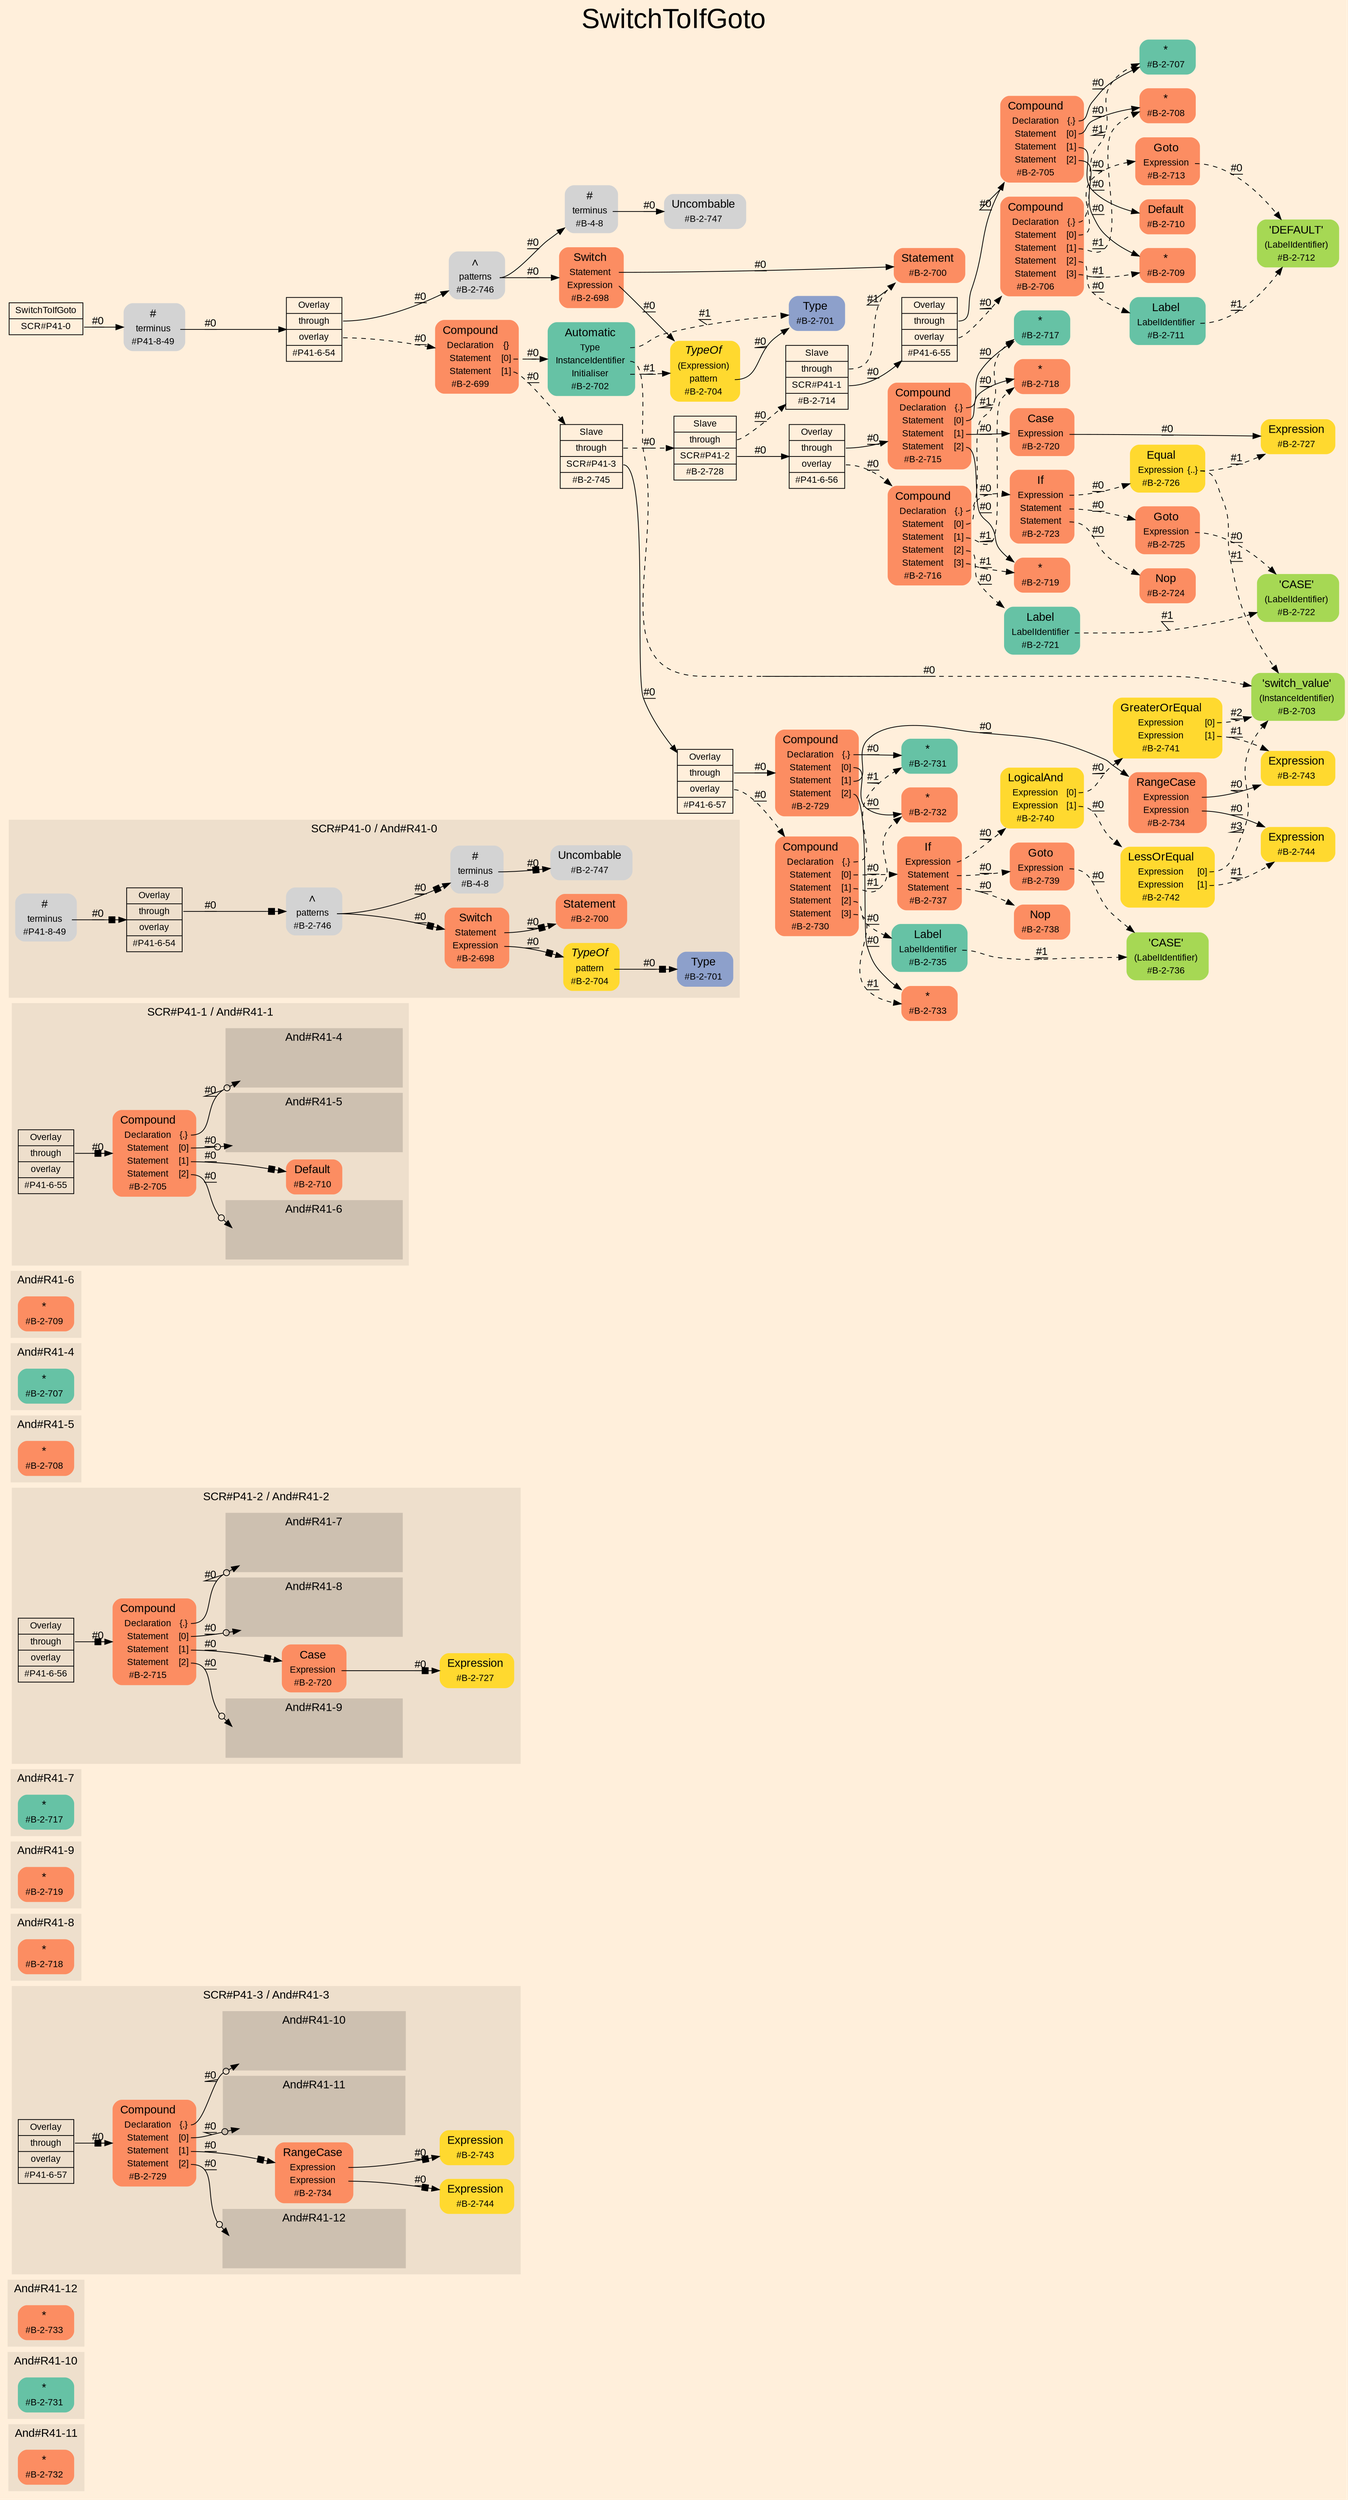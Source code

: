 digraph "SwitchToIfGoto" {
label = "SwitchToIfGoto"
labelloc = t
fontsize = "36"
graph [
    rankdir = "LR"
    ranksep = 0.3
    bgcolor = antiquewhite1
    color = black
    fontcolor = black
    fontname = "Arial"
];
node [
    fontname = "Arial"
];
edge [
    fontname = "Arial"
];

// -------------------- figure And#R41-11 --------------------
// -------- region And#R41-11 ----------
subgraph "clusterAnd#R41-11" {
    label = "And#R41-11"
    style = "filled"
    color = antiquewhite2
    fontsize = "15"
    "And#R41-11/#B-2-732" [
        // -------- block And#R41-11/#B-2-732 ----------
        shape = "plaintext"
        fillcolor = "/set28/2"
        label = <<TABLE BORDER="0" CELLBORDER="0" CELLSPACING="0">
         <TR><TD><FONT POINT-SIZE="15.0">*</FONT></TD><TD></TD></TR>
         <TR><TD>#B-2-732</TD><TD PORT="port0"></TD></TR>
        </TABLE>>
        style = "rounded,filled"
        fontsize = "12"
    ];
    
}


// -------------------- figure And#R41-10 --------------------
// -------- region And#R41-10 ----------
subgraph "clusterAnd#R41-10" {
    label = "And#R41-10"
    style = "filled"
    color = antiquewhite2
    fontsize = "15"
    "And#R41-10/#B-2-731" [
        // -------- block And#R41-10/#B-2-731 ----------
        shape = "plaintext"
        fillcolor = "/set28/1"
        label = <<TABLE BORDER="0" CELLBORDER="0" CELLSPACING="0">
         <TR><TD><FONT POINT-SIZE="15.0">*</FONT></TD><TD></TD></TR>
         <TR><TD>#B-2-731</TD><TD PORT="port0"></TD></TR>
        </TABLE>>
        style = "rounded,filled"
        fontsize = "12"
    ];
    
}


// -------------------- figure And#R41-12 --------------------
// -------- region And#R41-12 ----------
subgraph "clusterAnd#R41-12" {
    label = "And#R41-12"
    style = "filled"
    color = antiquewhite2
    fontsize = "15"
    "And#R41-12/#B-2-733" [
        // -------- block And#R41-12/#B-2-733 ----------
        shape = "plaintext"
        fillcolor = "/set28/2"
        label = <<TABLE BORDER="0" CELLBORDER="0" CELLSPACING="0">
         <TR><TD><FONT POINT-SIZE="15.0">*</FONT></TD><TD></TD></TR>
         <TR><TD>#B-2-733</TD><TD PORT="port0"></TD></TR>
        </TABLE>>
        style = "rounded,filled"
        fontsize = "12"
    ];
    
}


// -------------------- figure And#R41-3 --------------------
// -------- region And#R41-3 ----------
subgraph "clusterAnd#R41-3" {
    label = "SCR#P41-3 / And#R41-3"
    style = "filled"
    color = antiquewhite2
    fontsize = "15"
    "And#R41-3/#B-2-743" [
        // -------- block And#R41-3/#B-2-743 ----------
        shape = "plaintext"
        fillcolor = "/set28/6"
        label = <<TABLE BORDER="0" CELLBORDER="0" CELLSPACING="0">
         <TR><TD><FONT POINT-SIZE="15.0">Expression</FONT></TD><TD></TD></TR>
         <TR><TD>#B-2-743</TD><TD PORT="port0"></TD></TR>
        </TABLE>>
        style = "rounded,filled"
        fontsize = "12"
    ];
    
    "And#R41-3/#B-2-744" [
        // -------- block And#R41-3/#B-2-744 ----------
        shape = "plaintext"
        fillcolor = "/set28/6"
        label = <<TABLE BORDER="0" CELLBORDER="0" CELLSPACING="0">
         <TR><TD><FONT POINT-SIZE="15.0">Expression</FONT></TD><TD></TD></TR>
         <TR><TD>#B-2-744</TD><TD PORT="port0"></TD></TR>
        </TABLE>>
        style = "rounded,filled"
        fontsize = "12"
    ];
    
    "And#R41-3/#B-2-729" [
        // -------- block And#R41-3/#B-2-729 ----------
        shape = "plaintext"
        fillcolor = "/set28/2"
        label = <<TABLE BORDER="0" CELLBORDER="0" CELLSPACING="0">
         <TR><TD><FONT POINT-SIZE="15.0">Compound</FONT></TD><TD></TD></TR>
         <TR><TD>Declaration</TD><TD PORT="port0">{.}</TD></TR>
         <TR><TD>Statement</TD><TD PORT="port1">[0]</TD></TR>
         <TR><TD>Statement</TD><TD PORT="port2">[1]</TD></TR>
         <TR><TD>Statement</TD><TD PORT="port3">[2]</TD></TR>
         <TR><TD>#B-2-729</TD><TD PORT="port4"></TD></TR>
        </TABLE>>
        style = "rounded,filled"
        fontsize = "12"
    ];
    
    "And#R41-3/#P41-6-57" [
        // -------- block And#R41-3/#P41-6-57 ----------
        shape = "record"
        fillcolor = antiquewhite2
        label = "<fixed> Overlay | <port0> through | <port1> overlay | <port2> #P41-6-57"
        style = "filled"
        fontsize = "12"
        color = black
        fontcolor = black
    ];
    
    "And#R41-3/#B-2-734" [
        // -------- block And#R41-3/#B-2-734 ----------
        shape = "plaintext"
        fillcolor = "/set28/2"
        label = <<TABLE BORDER="0" CELLBORDER="0" CELLSPACING="0">
         <TR><TD><FONT POINT-SIZE="15.0">RangeCase</FONT></TD><TD></TD></TR>
         <TR><TD>Expression</TD><TD PORT="port0"></TD></TR>
         <TR><TD>Expression</TD><TD PORT="port1"></TD></TR>
         <TR><TD>#B-2-734</TD><TD PORT="port2"></TD></TR>
        </TABLE>>
        style = "rounded,filled"
        fontsize = "12"
    ];
    
    // -------- region And#R41-3/And#R41-10 ----------
    subgraph "clusterAnd#R41-3/And#R41-10" {
        label = "And#R41-10"
        style = "filled"
        color = antiquewhite3
        fontsize = "15"
        "And#R41-3/And#R41-10/#B-2-731" [
            // -------- block And#R41-3/And#R41-10/#B-2-731 ----------
            shape = none
            fillcolor = "/set28/1"
            style = "invisible"
        ];
        
    }
    
    // -------- region And#R41-3/And#R41-11 ----------
    subgraph "clusterAnd#R41-3/And#R41-11" {
        label = "And#R41-11"
        style = "filled"
        color = antiquewhite3
        fontsize = "15"
        "And#R41-3/And#R41-11/#B-2-732" [
            // -------- block And#R41-3/And#R41-11/#B-2-732 ----------
            shape = none
            fillcolor = "/set28/2"
            style = "invisible"
        ];
        
    }
    
    // -------- region And#R41-3/And#R41-12 ----------
    subgraph "clusterAnd#R41-3/And#R41-12" {
        label = "And#R41-12"
        style = "filled"
        color = antiquewhite3
        fontsize = "15"
        "And#R41-3/And#R41-12/#B-2-733" [
            // -------- block And#R41-3/And#R41-12/#B-2-733 ----------
            shape = none
            fillcolor = "/set28/2"
            style = "invisible"
        ];
        
    }
    
}

"And#R41-3/#B-2-729":port0 -> "And#R41-3/And#R41-10/#B-2-731" [
    arrowhead="normalnoneodot"
    label = "#0"
    decorate = true
    color = black
    fontcolor = black
];

"And#R41-3/#B-2-729":port1 -> "And#R41-3/And#R41-11/#B-2-732" [
    arrowhead="normalnoneodot"
    label = "#0"
    decorate = true
    color = black
    fontcolor = black
];

"And#R41-3/#B-2-729":port2 -> "And#R41-3/#B-2-734" [
    arrowhead="normalnonebox"
    label = "#0"
    decorate = true
    color = black
    fontcolor = black
];

"And#R41-3/#B-2-729":port3 -> "And#R41-3/And#R41-12/#B-2-733" [
    arrowhead="normalnoneodot"
    label = "#0"
    decorate = true
    color = black
    fontcolor = black
];

"And#R41-3/#P41-6-57":port0 -> "And#R41-3/#B-2-729" [
    arrowhead="normalnonebox"
    label = "#0"
    decorate = true
    color = black
    fontcolor = black
];

"And#R41-3/#B-2-734":port0 -> "And#R41-3/#B-2-743" [
    arrowhead="normalnonebox"
    label = "#0"
    decorate = true
    color = black
    fontcolor = black
];

"And#R41-3/#B-2-734":port1 -> "And#R41-3/#B-2-744" [
    arrowhead="normalnonebox"
    label = "#0"
    decorate = true
    color = black
    fontcolor = black
];


// -------------------- figure And#R41-8 --------------------
// -------- region And#R41-8 ----------
subgraph "clusterAnd#R41-8" {
    label = "And#R41-8"
    style = "filled"
    color = antiquewhite2
    fontsize = "15"
    "And#R41-8/#B-2-718" [
        // -------- block And#R41-8/#B-2-718 ----------
        shape = "plaintext"
        fillcolor = "/set28/2"
        label = <<TABLE BORDER="0" CELLBORDER="0" CELLSPACING="0">
         <TR><TD><FONT POINT-SIZE="15.0">*</FONT></TD><TD></TD></TR>
         <TR><TD>#B-2-718</TD><TD PORT="port0"></TD></TR>
        </TABLE>>
        style = "rounded,filled"
        fontsize = "12"
    ];
    
}


// -------------------- figure And#R41-9 --------------------
// -------- region And#R41-9 ----------
subgraph "clusterAnd#R41-9" {
    label = "And#R41-9"
    style = "filled"
    color = antiquewhite2
    fontsize = "15"
    "And#R41-9/#B-2-719" [
        // -------- block And#R41-9/#B-2-719 ----------
        shape = "plaintext"
        fillcolor = "/set28/2"
        label = <<TABLE BORDER="0" CELLBORDER="0" CELLSPACING="0">
         <TR><TD><FONT POINT-SIZE="15.0">*</FONT></TD><TD></TD></TR>
         <TR><TD>#B-2-719</TD><TD PORT="port0"></TD></TR>
        </TABLE>>
        style = "rounded,filled"
        fontsize = "12"
    ];
    
}


// -------------------- figure And#R41-7 --------------------
// -------- region And#R41-7 ----------
subgraph "clusterAnd#R41-7" {
    label = "And#R41-7"
    style = "filled"
    color = antiquewhite2
    fontsize = "15"
    "And#R41-7/#B-2-717" [
        // -------- block And#R41-7/#B-2-717 ----------
        shape = "plaintext"
        fillcolor = "/set28/1"
        label = <<TABLE BORDER="0" CELLBORDER="0" CELLSPACING="0">
         <TR><TD><FONT POINT-SIZE="15.0">*</FONT></TD><TD></TD></TR>
         <TR><TD>#B-2-717</TD><TD PORT="port0"></TD></TR>
        </TABLE>>
        style = "rounded,filled"
        fontsize = "12"
    ];
    
}


// -------------------- figure And#R41-2 --------------------
// -------- region And#R41-2 ----------
subgraph "clusterAnd#R41-2" {
    label = "SCR#P41-2 / And#R41-2"
    style = "filled"
    color = antiquewhite2
    fontsize = "15"
    "And#R41-2/#P41-6-56" [
        // -------- block And#R41-2/#P41-6-56 ----------
        shape = "record"
        fillcolor = antiquewhite2
        label = "<fixed> Overlay | <port0> through | <port1> overlay | <port2> #P41-6-56"
        style = "filled"
        fontsize = "12"
        color = black
        fontcolor = black
    ];
    
    "And#R41-2/#B-2-727" [
        // -------- block And#R41-2/#B-2-727 ----------
        shape = "plaintext"
        fillcolor = "/set28/6"
        label = <<TABLE BORDER="0" CELLBORDER="0" CELLSPACING="0">
         <TR><TD><FONT POINT-SIZE="15.0">Expression</FONT></TD><TD></TD></TR>
         <TR><TD>#B-2-727</TD><TD PORT="port0"></TD></TR>
        </TABLE>>
        style = "rounded,filled"
        fontsize = "12"
    ];
    
    "And#R41-2/#B-2-715" [
        // -------- block And#R41-2/#B-2-715 ----------
        shape = "plaintext"
        fillcolor = "/set28/2"
        label = <<TABLE BORDER="0" CELLBORDER="0" CELLSPACING="0">
         <TR><TD><FONT POINT-SIZE="15.0">Compound</FONT></TD><TD></TD></TR>
         <TR><TD>Declaration</TD><TD PORT="port0">{.}</TD></TR>
         <TR><TD>Statement</TD><TD PORT="port1">[0]</TD></TR>
         <TR><TD>Statement</TD><TD PORT="port2">[1]</TD></TR>
         <TR><TD>Statement</TD><TD PORT="port3">[2]</TD></TR>
         <TR><TD>#B-2-715</TD><TD PORT="port4"></TD></TR>
        </TABLE>>
        style = "rounded,filled"
        fontsize = "12"
    ];
    
    "And#R41-2/#B-2-720" [
        // -------- block And#R41-2/#B-2-720 ----------
        shape = "plaintext"
        fillcolor = "/set28/2"
        label = <<TABLE BORDER="0" CELLBORDER="0" CELLSPACING="0">
         <TR><TD><FONT POINT-SIZE="15.0">Case</FONT></TD><TD></TD></TR>
         <TR><TD>Expression</TD><TD PORT="port0"></TD></TR>
         <TR><TD>#B-2-720</TD><TD PORT="port1"></TD></TR>
        </TABLE>>
        style = "rounded,filled"
        fontsize = "12"
    ];
    
    // -------- region And#R41-2/And#R41-7 ----------
    subgraph "clusterAnd#R41-2/And#R41-7" {
        label = "And#R41-7"
        style = "filled"
        color = antiquewhite3
        fontsize = "15"
        "And#R41-2/And#R41-7/#B-2-717" [
            // -------- block And#R41-2/And#R41-7/#B-2-717 ----------
            shape = none
            fillcolor = "/set28/1"
            style = "invisible"
        ];
        
    }
    
    // -------- region And#R41-2/And#R41-8 ----------
    subgraph "clusterAnd#R41-2/And#R41-8" {
        label = "And#R41-8"
        style = "filled"
        color = antiquewhite3
        fontsize = "15"
        "And#R41-2/And#R41-8/#B-2-718" [
            // -------- block And#R41-2/And#R41-8/#B-2-718 ----------
            shape = none
            fillcolor = "/set28/2"
            style = "invisible"
        ];
        
    }
    
    // -------- region And#R41-2/And#R41-9 ----------
    subgraph "clusterAnd#R41-2/And#R41-9" {
        label = "And#R41-9"
        style = "filled"
        color = antiquewhite3
        fontsize = "15"
        "And#R41-2/And#R41-9/#B-2-719" [
            // -------- block And#R41-2/And#R41-9/#B-2-719 ----------
            shape = none
            fillcolor = "/set28/2"
            style = "invisible"
        ];
        
    }
    
}

"And#R41-2/#P41-6-56":port0 -> "And#R41-2/#B-2-715" [
    arrowhead="normalnonebox"
    label = "#0"
    decorate = true
    color = black
    fontcolor = black
];

"And#R41-2/#B-2-715":port0 -> "And#R41-2/And#R41-7/#B-2-717" [
    arrowhead="normalnoneodot"
    label = "#0"
    decorate = true
    color = black
    fontcolor = black
];

"And#R41-2/#B-2-715":port1 -> "And#R41-2/And#R41-8/#B-2-718" [
    arrowhead="normalnoneodot"
    label = "#0"
    decorate = true
    color = black
    fontcolor = black
];

"And#R41-2/#B-2-715":port2 -> "And#R41-2/#B-2-720" [
    arrowhead="normalnonebox"
    label = "#0"
    decorate = true
    color = black
    fontcolor = black
];

"And#R41-2/#B-2-715":port3 -> "And#R41-2/And#R41-9/#B-2-719" [
    arrowhead="normalnoneodot"
    label = "#0"
    decorate = true
    color = black
    fontcolor = black
];

"And#R41-2/#B-2-720":port0 -> "And#R41-2/#B-2-727" [
    arrowhead="normalnonebox"
    label = "#0"
    decorate = true
    color = black
    fontcolor = black
];


// -------------------- figure And#R41-5 --------------------
// -------- region And#R41-5 ----------
subgraph "clusterAnd#R41-5" {
    label = "And#R41-5"
    style = "filled"
    color = antiquewhite2
    fontsize = "15"
    "And#R41-5/#B-2-708" [
        // -------- block And#R41-5/#B-2-708 ----------
        shape = "plaintext"
        fillcolor = "/set28/2"
        label = <<TABLE BORDER="0" CELLBORDER="0" CELLSPACING="0">
         <TR><TD><FONT POINT-SIZE="15.0">*</FONT></TD><TD></TD></TR>
         <TR><TD>#B-2-708</TD><TD PORT="port0"></TD></TR>
        </TABLE>>
        style = "rounded,filled"
        fontsize = "12"
    ];
    
}


// -------------------- figure And#R41-4 --------------------
// -------- region And#R41-4 ----------
subgraph "clusterAnd#R41-4" {
    label = "And#R41-4"
    style = "filled"
    color = antiquewhite2
    fontsize = "15"
    "And#R41-4/#B-2-707" [
        // -------- block And#R41-4/#B-2-707 ----------
        shape = "plaintext"
        fillcolor = "/set28/1"
        label = <<TABLE BORDER="0" CELLBORDER="0" CELLSPACING="0">
         <TR><TD><FONT POINT-SIZE="15.0">*</FONT></TD><TD></TD></TR>
         <TR><TD>#B-2-707</TD><TD PORT="port0"></TD></TR>
        </TABLE>>
        style = "rounded,filled"
        fontsize = "12"
    ];
    
}


// -------------------- figure And#R41-6 --------------------
// -------- region And#R41-6 ----------
subgraph "clusterAnd#R41-6" {
    label = "And#R41-6"
    style = "filled"
    color = antiquewhite2
    fontsize = "15"
    "And#R41-6/#B-2-709" [
        // -------- block And#R41-6/#B-2-709 ----------
        shape = "plaintext"
        fillcolor = "/set28/2"
        label = <<TABLE BORDER="0" CELLBORDER="0" CELLSPACING="0">
         <TR><TD><FONT POINT-SIZE="15.0">*</FONT></TD><TD></TD></TR>
         <TR><TD>#B-2-709</TD><TD PORT="port0"></TD></TR>
        </TABLE>>
        style = "rounded,filled"
        fontsize = "12"
    ];
    
}


// -------------------- figure And#R41-1 --------------------
// -------- region And#R41-1 ----------
subgraph "clusterAnd#R41-1" {
    label = "SCR#P41-1 / And#R41-1"
    style = "filled"
    color = antiquewhite2
    fontsize = "15"
    "And#R41-1/#P41-6-55" [
        // -------- block And#R41-1/#P41-6-55 ----------
        shape = "record"
        fillcolor = antiquewhite2
        label = "<fixed> Overlay | <port0> through | <port1> overlay | <port2> #P41-6-55"
        style = "filled"
        fontsize = "12"
        color = black
        fontcolor = black
    ];
    
    "And#R41-1/#B-2-705" [
        // -------- block And#R41-1/#B-2-705 ----------
        shape = "plaintext"
        fillcolor = "/set28/2"
        label = <<TABLE BORDER="0" CELLBORDER="0" CELLSPACING="0">
         <TR><TD><FONT POINT-SIZE="15.0">Compound</FONT></TD><TD></TD></TR>
         <TR><TD>Declaration</TD><TD PORT="port0">{.}</TD></TR>
         <TR><TD>Statement</TD><TD PORT="port1">[0]</TD></TR>
         <TR><TD>Statement</TD><TD PORT="port2">[1]</TD></TR>
         <TR><TD>Statement</TD><TD PORT="port3">[2]</TD></TR>
         <TR><TD>#B-2-705</TD><TD PORT="port4"></TD></TR>
        </TABLE>>
        style = "rounded,filled"
        fontsize = "12"
    ];
    
    "And#R41-1/#B-2-710" [
        // -------- block And#R41-1/#B-2-710 ----------
        shape = "plaintext"
        fillcolor = "/set28/2"
        label = <<TABLE BORDER="0" CELLBORDER="0" CELLSPACING="0">
         <TR><TD><FONT POINT-SIZE="15.0">Default</FONT></TD><TD></TD></TR>
         <TR><TD>#B-2-710</TD><TD PORT="port0"></TD></TR>
        </TABLE>>
        style = "rounded,filled"
        fontsize = "12"
    ];
    
    // -------- region And#R41-1/And#R41-4 ----------
    subgraph "clusterAnd#R41-1/And#R41-4" {
        label = "And#R41-4"
        style = "filled"
        color = antiquewhite3
        fontsize = "15"
        "And#R41-1/And#R41-4/#B-2-707" [
            // -------- block And#R41-1/And#R41-4/#B-2-707 ----------
            shape = none
            fillcolor = "/set28/1"
            style = "invisible"
        ];
        
    }
    
    // -------- region And#R41-1/And#R41-5 ----------
    subgraph "clusterAnd#R41-1/And#R41-5" {
        label = "And#R41-5"
        style = "filled"
        color = antiquewhite3
        fontsize = "15"
        "And#R41-1/And#R41-5/#B-2-708" [
            // -------- block And#R41-1/And#R41-5/#B-2-708 ----------
            shape = none
            fillcolor = "/set28/2"
            style = "invisible"
        ];
        
    }
    
    // -------- region And#R41-1/And#R41-6 ----------
    subgraph "clusterAnd#R41-1/And#R41-6" {
        label = "And#R41-6"
        style = "filled"
        color = antiquewhite3
        fontsize = "15"
        "And#R41-1/And#R41-6/#B-2-709" [
            // -------- block And#R41-1/And#R41-6/#B-2-709 ----------
            shape = none
            fillcolor = "/set28/2"
            style = "invisible"
        ];
        
    }
    
}

"And#R41-1/#P41-6-55":port0 -> "And#R41-1/#B-2-705" [
    arrowhead="normalnonebox"
    label = "#0"
    decorate = true
    color = black
    fontcolor = black
];

"And#R41-1/#B-2-705":port0 -> "And#R41-1/And#R41-4/#B-2-707" [
    arrowhead="normalnoneodot"
    label = "#0"
    decorate = true
    color = black
    fontcolor = black
];

"And#R41-1/#B-2-705":port1 -> "And#R41-1/And#R41-5/#B-2-708" [
    arrowhead="normalnoneodot"
    label = "#0"
    decorate = true
    color = black
    fontcolor = black
];

"And#R41-1/#B-2-705":port2 -> "And#R41-1/#B-2-710" [
    arrowhead="normalnonebox"
    label = "#0"
    decorate = true
    color = black
    fontcolor = black
];

"And#R41-1/#B-2-705":port3 -> "And#R41-1/And#R41-6/#B-2-709" [
    arrowhead="normalnoneodot"
    label = "#0"
    decorate = true
    color = black
    fontcolor = black
];


// -------------------- figure And#R41-0 --------------------
// -------- region And#R41-0 ----------
subgraph "clusterAnd#R41-0" {
    label = "SCR#P41-0 / And#R41-0"
    style = "filled"
    color = antiquewhite2
    fontsize = "15"
    "And#R41-0/#B-2-704" [
        // -------- block And#R41-0/#B-2-704 ----------
        shape = "plaintext"
        fillcolor = "/set28/6"
        label = <<TABLE BORDER="0" CELLBORDER="0" CELLSPACING="0">
         <TR><TD><FONT POINT-SIZE="15.0"><I>TypeOf</I></FONT></TD><TD></TD></TR>
         <TR><TD>pattern</TD><TD PORT="port0"></TD></TR>
         <TR><TD>#B-2-704</TD><TD PORT="port1"></TD></TR>
        </TABLE>>
        style = "rounded,filled"
        fontsize = "12"
    ];
    
    "And#R41-0/#B-2-701" [
        // -------- block And#R41-0/#B-2-701 ----------
        shape = "plaintext"
        fillcolor = "/set28/3"
        label = <<TABLE BORDER="0" CELLBORDER="0" CELLSPACING="0">
         <TR><TD><FONT POINT-SIZE="15.0">Type</FONT></TD><TD></TD></TR>
         <TR><TD>#B-2-701</TD><TD PORT="port0"></TD></TR>
        </TABLE>>
        style = "rounded,filled"
        fontsize = "12"
    ];
    
    "And#R41-0/#B-2-747" [
        // -------- block And#R41-0/#B-2-747 ----------
        shape = "plaintext"
        label = <<TABLE BORDER="0" CELLBORDER="0" CELLSPACING="0">
         <TR><TD><FONT POINT-SIZE="15.0">Uncombable</FONT></TD><TD></TD></TR>
         <TR><TD>#B-2-747</TD><TD PORT="port0"></TD></TR>
        </TABLE>>
        style = "rounded,filled"
        fontsize = "12"
    ];
    
    "And#R41-0/#B-2-746" [
        // -------- block And#R41-0/#B-2-746 ----------
        shape = "plaintext"
        label = <<TABLE BORDER="0" CELLBORDER="0" CELLSPACING="0">
         <TR><TD><FONT POINT-SIZE="15.0">∧</FONT></TD><TD></TD></TR>
         <TR><TD>patterns</TD><TD PORT="port0"></TD></TR>
         <TR><TD>#B-2-746</TD><TD PORT="port1"></TD></TR>
        </TABLE>>
        style = "rounded,filled"
        fontsize = "12"
    ];
    
    "And#R41-0/#P41-6-54" [
        // -------- block And#R41-0/#P41-6-54 ----------
        shape = "record"
        fillcolor = antiquewhite2
        label = "<fixed> Overlay | <port0> through | <port1> overlay | <port2> #P41-6-54"
        style = "filled"
        fontsize = "12"
        color = black
        fontcolor = black
    ];
    
    "And#R41-0/#P41-8-49" [
        // -------- block And#R41-0/#P41-8-49 ----------
        shape = "plaintext"
        label = <<TABLE BORDER="0" CELLBORDER="0" CELLSPACING="0">
         <TR><TD><FONT POINT-SIZE="15.0">#</FONT></TD><TD></TD></TR>
         <TR><TD>terminus</TD><TD PORT="port0"></TD></TR>
         <TR><TD>#P41-8-49</TD><TD PORT="port1"></TD></TR>
        </TABLE>>
        style = "rounded,filled"
        fontsize = "12"
    ];
    
    "And#R41-0/#B-2-698" [
        // -------- block And#R41-0/#B-2-698 ----------
        shape = "plaintext"
        fillcolor = "/set28/2"
        label = <<TABLE BORDER="0" CELLBORDER="0" CELLSPACING="0">
         <TR><TD><FONT POINT-SIZE="15.0">Switch</FONT></TD><TD></TD></TR>
         <TR><TD>Statement</TD><TD PORT="port0"></TD></TR>
         <TR><TD>Expression</TD><TD PORT="port1"></TD></TR>
         <TR><TD>#B-2-698</TD><TD PORT="port2"></TD></TR>
        </TABLE>>
        style = "rounded,filled"
        fontsize = "12"
    ];
    
    "And#R41-0/#B-2-700" [
        // -------- block And#R41-0/#B-2-700 ----------
        shape = "plaintext"
        fillcolor = "/set28/2"
        label = <<TABLE BORDER="0" CELLBORDER="0" CELLSPACING="0">
         <TR><TD><FONT POINT-SIZE="15.0">Statement</FONT></TD><TD></TD></TR>
         <TR><TD>#B-2-700</TD><TD PORT="port0"></TD></TR>
        </TABLE>>
        style = "rounded,filled"
        fontsize = "12"
    ];
    
    "And#R41-0/#B-4-8" [
        // -------- block And#R41-0/#B-4-8 ----------
        shape = "plaintext"
        label = <<TABLE BORDER="0" CELLBORDER="0" CELLSPACING="0">
         <TR><TD><FONT POINT-SIZE="15.0">#</FONT></TD><TD></TD></TR>
         <TR><TD>terminus</TD><TD PORT="port0"></TD></TR>
         <TR><TD>#B-4-8</TD><TD PORT="port1"></TD></TR>
        </TABLE>>
        style = "rounded,filled"
        fontsize = "12"
    ];
    
}

"And#R41-0/#B-2-704":port0 -> "And#R41-0/#B-2-701" [
    arrowhead="normalnonebox"
    label = "#0"
    decorate = true
    color = black
    fontcolor = black
];

"And#R41-0/#B-2-746":port0 -> "And#R41-0/#B-2-698" [
    arrowhead="normalnonebox"
    label = "#0"
    decorate = true
    color = black
    fontcolor = black
];

"And#R41-0/#B-2-746":port0 -> "And#R41-0/#B-4-8" [
    arrowhead="normalnonebox"
    label = "#0"
    decorate = true
    color = black
    fontcolor = black
];

"And#R41-0/#P41-6-54":port0 -> "And#R41-0/#B-2-746" [
    arrowhead="normalnonebox"
    label = "#0"
    decorate = true
    color = black
    fontcolor = black
];

"And#R41-0/#P41-8-49":port0 -> "And#R41-0/#P41-6-54" [
    arrowhead="normalnonebox"
    label = "#0"
    decorate = true
    color = black
    fontcolor = black
];

"And#R41-0/#B-2-698":port0 -> "And#R41-0/#B-2-700" [
    arrowhead="normalnonebox"
    label = "#0"
    decorate = true
    color = black
    fontcolor = black
];

"And#R41-0/#B-2-698":port1 -> "And#R41-0/#B-2-704" [
    arrowhead="normalnonebox"
    label = "#0"
    decorate = true
    color = black
    fontcolor = black
];

"And#R41-0/#B-4-8":port0 -> "And#R41-0/#B-2-747" [
    arrowhead="normalnonebox"
    label = "#0"
    decorate = true
    color = black
    fontcolor = black
];


// -------------------- transformation figure --------------------
"CR#P41-0" [
    // -------- block CR#P41-0 ----------
    shape = "record"
    fillcolor = antiquewhite1
    label = "<fixed> SwitchToIfGoto | <port0> SCR#P41-0"
    style = "filled"
    fontsize = "12"
    color = black
    fontcolor = black
];

"#P41-8-49" [
    // -------- block #P41-8-49 ----------
    shape = "plaintext"
    label = <<TABLE BORDER="0" CELLBORDER="0" CELLSPACING="0">
     <TR><TD><FONT POINT-SIZE="15.0">#</FONT></TD><TD></TD></TR>
     <TR><TD>terminus</TD><TD PORT="port0"></TD></TR>
     <TR><TD>#P41-8-49</TD><TD PORT="port1"></TD></TR>
    </TABLE>>
    style = "rounded,filled"
    fontsize = "12"
];

"#P41-6-54" [
    // -------- block #P41-6-54 ----------
    shape = "record"
    fillcolor = antiquewhite1
    label = "<fixed> Overlay | <port0> through | <port1> overlay | <port2> #P41-6-54"
    style = "filled"
    fontsize = "12"
    color = black
    fontcolor = black
];

"#B-2-746" [
    // -------- block #B-2-746 ----------
    shape = "plaintext"
    label = <<TABLE BORDER="0" CELLBORDER="0" CELLSPACING="0">
     <TR><TD><FONT POINT-SIZE="15.0">∧</FONT></TD><TD></TD></TR>
     <TR><TD>patterns</TD><TD PORT="port0"></TD></TR>
     <TR><TD>#B-2-746</TD><TD PORT="port1"></TD></TR>
    </TABLE>>
    style = "rounded,filled"
    fontsize = "12"
];

"#B-2-698" [
    // -------- block #B-2-698 ----------
    shape = "plaintext"
    fillcolor = "/set28/2"
    label = <<TABLE BORDER="0" CELLBORDER="0" CELLSPACING="0">
     <TR><TD><FONT POINT-SIZE="15.0">Switch</FONT></TD><TD></TD></TR>
     <TR><TD>Statement</TD><TD PORT="port0"></TD></TR>
     <TR><TD>Expression</TD><TD PORT="port1"></TD></TR>
     <TR><TD>#B-2-698</TD><TD PORT="port2"></TD></TR>
    </TABLE>>
    style = "rounded,filled"
    fontsize = "12"
];

"#B-2-700" [
    // -------- block #B-2-700 ----------
    shape = "plaintext"
    fillcolor = "/set28/2"
    label = <<TABLE BORDER="0" CELLBORDER="0" CELLSPACING="0">
     <TR><TD><FONT POINT-SIZE="15.0">Statement</FONT></TD><TD></TD></TR>
     <TR><TD>#B-2-700</TD><TD PORT="port0"></TD></TR>
    </TABLE>>
    style = "rounded,filled"
    fontsize = "12"
];

"#B-2-704" [
    // -------- block #B-2-704 ----------
    shape = "plaintext"
    fillcolor = "/set28/6"
    label = <<TABLE BORDER="0" CELLBORDER="0" CELLSPACING="0">
     <TR><TD><FONT POINT-SIZE="15.0"><I>TypeOf</I></FONT></TD><TD></TD></TR>
     <TR><TD>(Expression)</TD><TD PORT="port0"></TD></TR>
     <TR><TD>pattern</TD><TD PORT="port1"></TD></TR>
     <TR><TD>#B-2-704</TD><TD PORT="port2"></TD></TR>
    </TABLE>>
    style = "rounded,filled"
    fontsize = "12"
];

"#B-2-701" [
    // -------- block #B-2-701 ----------
    shape = "plaintext"
    fillcolor = "/set28/3"
    label = <<TABLE BORDER="0" CELLBORDER="0" CELLSPACING="0">
     <TR><TD><FONT POINT-SIZE="15.0">Type</FONT></TD><TD></TD></TR>
     <TR><TD>#B-2-701</TD><TD PORT="port0"></TD></TR>
    </TABLE>>
    style = "rounded,filled"
    fontsize = "12"
];

"#B-4-8" [
    // -------- block #B-4-8 ----------
    shape = "plaintext"
    label = <<TABLE BORDER="0" CELLBORDER="0" CELLSPACING="0">
     <TR><TD><FONT POINT-SIZE="15.0">#</FONT></TD><TD></TD></TR>
     <TR><TD>terminus</TD><TD PORT="port0"></TD></TR>
     <TR><TD>#B-4-8</TD><TD PORT="port1"></TD></TR>
    </TABLE>>
    style = "rounded,filled"
    fontsize = "12"
];

"#B-2-747" [
    // -------- block #B-2-747 ----------
    shape = "plaintext"
    label = <<TABLE BORDER="0" CELLBORDER="0" CELLSPACING="0">
     <TR><TD><FONT POINT-SIZE="15.0">Uncombable</FONT></TD><TD></TD></TR>
     <TR><TD>#B-2-747</TD><TD PORT="port0"></TD></TR>
    </TABLE>>
    style = "rounded,filled"
    fontsize = "12"
];

"#B-2-699" [
    // -------- block #B-2-699 ----------
    shape = "plaintext"
    fillcolor = "/set28/2"
    label = <<TABLE BORDER="0" CELLBORDER="0" CELLSPACING="0">
     <TR><TD><FONT POINT-SIZE="15.0">Compound</FONT></TD><TD></TD></TR>
     <TR><TD>Declaration</TD><TD PORT="port0">{}</TD></TR>
     <TR><TD>Statement</TD><TD PORT="port1">[0]</TD></TR>
     <TR><TD>Statement</TD><TD PORT="port2">[1]</TD></TR>
     <TR><TD>#B-2-699</TD><TD PORT="port3"></TD></TR>
    </TABLE>>
    style = "rounded,filled"
    fontsize = "12"
];

"#B-2-702" [
    // -------- block #B-2-702 ----------
    shape = "plaintext"
    fillcolor = "/set28/1"
    label = <<TABLE BORDER="0" CELLBORDER="0" CELLSPACING="0">
     <TR><TD><FONT POINT-SIZE="15.0">Automatic</FONT></TD><TD></TD></TR>
     <TR><TD>Type</TD><TD PORT="port0"></TD></TR>
     <TR><TD>InstanceIdentifier</TD><TD PORT="port1"></TD></TR>
     <TR><TD>Initialiser</TD><TD PORT="port2"></TD></TR>
     <TR><TD>#B-2-702</TD><TD PORT="port3"></TD></TR>
    </TABLE>>
    style = "rounded,filled"
    fontsize = "12"
];

"#B-2-703" [
    // -------- block #B-2-703 ----------
    shape = "plaintext"
    fillcolor = "/set28/5"
    label = <<TABLE BORDER="0" CELLBORDER="0" CELLSPACING="0">
     <TR><TD><FONT POINT-SIZE="15.0">'switch_value'</FONT></TD><TD></TD></TR>
     <TR><TD>(InstanceIdentifier)</TD><TD PORT="port0"></TD></TR>
     <TR><TD>#B-2-703</TD><TD PORT="port1"></TD></TR>
    </TABLE>>
    style = "rounded,filled"
    fontsize = "12"
];

"#B-2-745" [
    // -------- block #B-2-745 ----------
    shape = "record"
    fillcolor = antiquewhite1
    label = "<fixed> Slave | <port0> through | <port1> SCR#P41-3 | <port2> #B-2-745"
    style = "filled"
    fontsize = "12"
    color = black
    fontcolor = black
];

"#B-2-728" [
    // -------- block #B-2-728 ----------
    shape = "record"
    fillcolor = antiquewhite1
    label = "<fixed> Slave | <port0> through | <port1> SCR#P41-2 | <port2> #B-2-728"
    style = "filled"
    fontsize = "12"
    color = black
    fontcolor = black
];

"#B-2-714" [
    // -------- block #B-2-714 ----------
    shape = "record"
    fillcolor = antiquewhite1
    label = "<fixed> Slave | <port0> through | <port1> SCR#P41-1 | <port2> #B-2-714"
    style = "filled"
    fontsize = "12"
    color = black
    fontcolor = black
];

"#P41-6-55" [
    // -------- block #P41-6-55 ----------
    shape = "record"
    fillcolor = antiquewhite1
    label = "<fixed> Overlay | <port0> through | <port1> overlay | <port2> #P41-6-55"
    style = "filled"
    fontsize = "12"
    color = black
    fontcolor = black
];

"#B-2-705" [
    // -------- block #B-2-705 ----------
    shape = "plaintext"
    fillcolor = "/set28/2"
    label = <<TABLE BORDER="0" CELLBORDER="0" CELLSPACING="0">
     <TR><TD><FONT POINT-SIZE="15.0">Compound</FONT></TD><TD></TD></TR>
     <TR><TD>Declaration</TD><TD PORT="port0">{.}</TD></TR>
     <TR><TD>Statement</TD><TD PORT="port1">[0]</TD></TR>
     <TR><TD>Statement</TD><TD PORT="port2">[1]</TD></TR>
     <TR><TD>Statement</TD><TD PORT="port3">[2]</TD></TR>
     <TR><TD>#B-2-705</TD><TD PORT="port4"></TD></TR>
    </TABLE>>
    style = "rounded,filled"
    fontsize = "12"
];

"#B-2-707" [
    // -------- block #B-2-707 ----------
    shape = "plaintext"
    fillcolor = "/set28/1"
    label = <<TABLE BORDER="0" CELLBORDER="0" CELLSPACING="0">
     <TR><TD><FONT POINT-SIZE="15.0">*</FONT></TD><TD></TD></TR>
     <TR><TD>#B-2-707</TD><TD PORT="port0"></TD></TR>
    </TABLE>>
    style = "rounded,filled"
    fontsize = "12"
];

"#B-2-708" [
    // -------- block #B-2-708 ----------
    shape = "plaintext"
    fillcolor = "/set28/2"
    label = <<TABLE BORDER="0" CELLBORDER="0" CELLSPACING="0">
     <TR><TD><FONT POINT-SIZE="15.0">*</FONT></TD><TD></TD></TR>
     <TR><TD>#B-2-708</TD><TD PORT="port0"></TD></TR>
    </TABLE>>
    style = "rounded,filled"
    fontsize = "12"
];

"#B-2-710" [
    // -------- block #B-2-710 ----------
    shape = "plaintext"
    fillcolor = "/set28/2"
    label = <<TABLE BORDER="0" CELLBORDER="0" CELLSPACING="0">
     <TR><TD><FONT POINT-SIZE="15.0">Default</FONT></TD><TD></TD></TR>
     <TR><TD>#B-2-710</TD><TD PORT="port0"></TD></TR>
    </TABLE>>
    style = "rounded,filled"
    fontsize = "12"
];

"#B-2-709" [
    // -------- block #B-2-709 ----------
    shape = "plaintext"
    fillcolor = "/set28/2"
    label = <<TABLE BORDER="0" CELLBORDER="0" CELLSPACING="0">
     <TR><TD><FONT POINT-SIZE="15.0">*</FONT></TD><TD></TD></TR>
     <TR><TD>#B-2-709</TD><TD PORT="port0"></TD></TR>
    </TABLE>>
    style = "rounded,filled"
    fontsize = "12"
];

"#B-2-706" [
    // -------- block #B-2-706 ----------
    shape = "plaintext"
    fillcolor = "/set28/2"
    label = <<TABLE BORDER="0" CELLBORDER="0" CELLSPACING="0">
     <TR><TD><FONT POINT-SIZE="15.0">Compound</FONT></TD><TD></TD></TR>
     <TR><TD>Declaration</TD><TD PORT="port0">{.}</TD></TR>
     <TR><TD>Statement</TD><TD PORT="port1">[0]</TD></TR>
     <TR><TD>Statement</TD><TD PORT="port2">[1]</TD></TR>
     <TR><TD>Statement</TD><TD PORT="port3">[2]</TD></TR>
     <TR><TD>Statement</TD><TD PORT="port4">[3]</TD></TR>
     <TR><TD>#B-2-706</TD><TD PORT="port5"></TD></TR>
    </TABLE>>
    style = "rounded,filled"
    fontsize = "12"
];

"#B-2-713" [
    // -------- block #B-2-713 ----------
    shape = "plaintext"
    fillcolor = "/set28/2"
    label = <<TABLE BORDER="0" CELLBORDER="0" CELLSPACING="0">
     <TR><TD><FONT POINT-SIZE="15.0">Goto</FONT></TD><TD></TD></TR>
     <TR><TD>Expression</TD><TD PORT="port0"></TD></TR>
     <TR><TD>#B-2-713</TD><TD PORT="port1"></TD></TR>
    </TABLE>>
    style = "rounded,filled"
    fontsize = "12"
];

"#B-2-712" [
    // -------- block #B-2-712 ----------
    shape = "plaintext"
    fillcolor = "/set28/5"
    label = <<TABLE BORDER="0" CELLBORDER="0" CELLSPACING="0">
     <TR><TD><FONT POINT-SIZE="15.0">'DEFAULT'</FONT></TD><TD></TD></TR>
     <TR><TD>(LabelIdentifier)</TD><TD PORT="port0"></TD></TR>
     <TR><TD>#B-2-712</TD><TD PORT="port1"></TD></TR>
    </TABLE>>
    style = "rounded,filled"
    fontsize = "12"
];

"#B-2-711" [
    // -------- block #B-2-711 ----------
    shape = "plaintext"
    fillcolor = "/set28/1"
    label = <<TABLE BORDER="0" CELLBORDER="0" CELLSPACING="0">
     <TR><TD><FONT POINT-SIZE="15.0">Label</FONT></TD><TD></TD></TR>
     <TR><TD>LabelIdentifier</TD><TD PORT="port0"></TD></TR>
     <TR><TD>#B-2-711</TD><TD PORT="port1"></TD></TR>
    </TABLE>>
    style = "rounded,filled"
    fontsize = "12"
];

"#P41-6-56" [
    // -------- block #P41-6-56 ----------
    shape = "record"
    fillcolor = antiquewhite1
    label = "<fixed> Overlay | <port0> through | <port1> overlay | <port2> #P41-6-56"
    style = "filled"
    fontsize = "12"
    color = black
    fontcolor = black
];

"#B-2-715" [
    // -------- block #B-2-715 ----------
    shape = "plaintext"
    fillcolor = "/set28/2"
    label = <<TABLE BORDER="0" CELLBORDER="0" CELLSPACING="0">
     <TR><TD><FONT POINT-SIZE="15.0">Compound</FONT></TD><TD></TD></TR>
     <TR><TD>Declaration</TD><TD PORT="port0">{.}</TD></TR>
     <TR><TD>Statement</TD><TD PORT="port1">[0]</TD></TR>
     <TR><TD>Statement</TD><TD PORT="port2">[1]</TD></TR>
     <TR><TD>Statement</TD><TD PORT="port3">[2]</TD></TR>
     <TR><TD>#B-2-715</TD><TD PORT="port4"></TD></TR>
    </TABLE>>
    style = "rounded,filled"
    fontsize = "12"
];

"#B-2-717" [
    // -------- block #B-2-717 ----------
    shape = "plaintext"
    fillcolor = "/set28/1"
    label = <<TABLE BORDER="0" CELLBORDER="0" CELLSPACING="0">
     <TR><TD><FONT POINT-SIZE="15.0">*</FONT></TD><TD></TD></TR>
     <TR><TD>#B-2-717</TD><TD PORT="port0"></TD></TR>
    </TABLE>>
    style = "rounded,filled"
    fontsize = "12"
];

"#B-2-718" [
    // -------- block #B-2-718 ----------
    shape = "plaintext"
    fillcolor = "/set28/2"
    label = <<TABLE BORDER="0" CELLBORDER="0" CELLSPACING="0">
     <TR><TD><FONT POINT-SIZE="15.0">*</FONT></TD><TD></TD></TR>
     <TR><TD>#B-2-718</TD><TD PORT="port0"></TD></TR>
    </TABLE>>
    style = "rounded,filled"
    fontsize = "12"
];

"#B-2-720" [
    // -------- block #B-2-720 ----------
    shape = "plaintext"
    fillcolor = "/set28/2"
    label = <<TABLE BORDER="0" CELLBORDER="0" CELLSPACING="0">
     <TR><TD><FONT POINT-SIZE="15.0">Case</FONT></TD><TD></TD></TR>
     <TR><TD>Expression</TD><TD PORT="port0"></TD></TR>
     <TR><TD>#B-2-720</TD><TD PORT="port1"></TD></TR>
    </TABLE>>
    style = "rounded,filled"
    fontsize = "12"
];

"#B-2-727" [
    // -------- block #B-2-727 ----------
    shape = "plaintext"
    fillcolor = "/set28/6"
    label = <<TABLE BORDER="0" CELLBORDER="0" CELLSPACING="0">
     <TR><TD><FONT POINT-SIZE="15.0">Expression</FONT></TD><TD></TD></TR>
     <TR><TD>#B-2-727</TD><TD PORT="port0"></TD></TR>
    </TABLE>>
    style = "rounded,filled"
    fontsize = "12"
];

"#B-2-719" [
    // -------- block #B-2-719 ----------
    shape = "plaintext"
    fillcolor = "/set28/2"
    label = <<TABLE BORDER="0" CELLBORDER="0" CELLSPACING="0">
     <TR><TD><FONT POINT-SIZE="15.0">*</FONT></TD><TD></TD></TR>
     <TR><TD>#B-2-719</TD><TD PORT="port0"></TD></TR>
    </TABLE>>
    style = "rounded,filled"
    fontsize = "12"
];

"#B-2-716" [
    // -------- block #B-2-716 ----------
    shape = "plaintext"
    fillcolor = "/set28/2"
    label = <<TABLE BORDER="0" CELLBORDER="0" CELLSPACING="0">
     <TR><TD><FONT POINT-SIZE="15.0">Compound</FONT></TD><TD></TD></TR>
     <TR><TD>Declaration</TD><TD PORT="port0">{.}</TD></TR>
     <TR><TD>Statement</TD><TD PORT="port1">[0]</TD></TR>
     <TR><TD>Statement</TD><TD PORT="port2">[1]</TD></TR>
     <TR><TD>Statement</TD><TD PORT="port3">[2]</TD></TR>
     <TR><TD>Statement</TD><TD PORT="port4">[3]</TD></TR>
     <TR><TD>#B-2-716</TD><TD PORT="port5"></TD></TR>
    </TABLE>>
    style = "rounded,filled"
    fontsize = "12"
];

"#B-2-723" [
    // -------- block #B-2-723 ----------
    shape = "plaintext"
    fillcolor = "/set28/2"
    label = <<TABLE BORDER="0" CELLBORDER="0" CELLSPACING="0">
     <TR><TD><FONT POINT-SIZE="15.0">If</FONT></TD><TD></TD></TR>
     <TR><TD>Expression</TD><TD PORT="port0"></TD></TR>
     <TR><TD>Statement</TD><TD PORT="port1"></TD></TR>
     <TR><TD>Statement</TD><TD PORT="port2"></TD></TR>
     <TR><TD>#B-2-723</TD><TD PORT="port3"></TD></TR>
    </TABLE>>
    style = "rounded,filled"
    fontsize = "12"
];

"#B-2-726" [
    // -------- block #B-2-726 ----------
    shape = "plaintext"
    fillcolor = "/set28/6"
    label = <<TABLE BORDER="0" CELLBORDER="0" CELLSPACING="0">
     <TR><TD><FONT POINT-SIZE="15.0">Equal</FONT></TD><TD></TD></TR>
     <TR><TD>Expression</TD><TD PORT="port0">{..}</TD></TR>
     <TR><TD>#B-2-726</TD><TD PORT="port1"></TD></TR>
    </TABLE>>
    style = "rounded,filled"
    fontsize = "12"
];

"#B-2-725" [
    // -------- block #B-2-725 ----------
    shape = "plaintext"
    fillcolor = "/set28/2"
    label = <<TABLE BORDER="0" CELLBORDER="0" CELLSPACING="0">
     <TR><TD><FONT POINT-SIZE="15.0">Goto</FONT></TD><TD></TD></TR>
     <TR><TD>Expression</TD><TD PORT="port0"></TD></TR>
     <TR><TD>#B-2-725</TD><TD PORT="port1"></TD></TR>
    </TABLE>>
    style = "rounded,filled"
    fontsize = "12"
];

"#B-2-722" [
    // -------- block #B-2-722 ----------
    shape = "plaintext"
    fillcolor = "/set28/5"
    label = <<TABLE BORDER="0" CELLBORDER="0" CELLSPACING="0">
     <TR><TD><FONT POINT-SIZE="15.0">'CASE'</FONT></TD><TD></TD></TR>
     <TR><TD>(LabelIdentifier)</TD><TD PORT="port0"></TD></TR>
     <TR><TD>#B-2-722</TD><TD PORT="port1"></TD></TR>
    </TABLE>>
    style = "rounded,filled"
    fontsize = "12"
];

"#B-2-724" [
    // -------- block #B-2-724 ----------
    shape = "plaintext"
    fillcolor = "/set28/2"
    label = <<TABLE BORDER="0" CELLBORDER="0" CELLSPACING="0">
     <TR><TD><FONT POINT-SIZE="15.0">Nop</FONT></TD><TD></TD></TR>
     <TR><TD>#B-2-724</TD><TD PORT="port0"></TD></TR>
    </TABLE>>
    style = "rounded,filled"
    fontsize = "12"
];

"#B-2-721" [
    // -------- block #B-2-721 ----------
    shape = "plaintext"
    fillcolor = "/set28/1"
    label = <<TABLE BORDER="0" CELLBORDER="0" CELLSPACING="0">
     <TR><TD><FONT POINT-SIZE="15.0">Label</FONT></TD><TD></TD></TR>
     <TR><TD>LabelIdentifier</TD><TD PORT="port0"></TD></TR>
     <TR><TD>#B-2-721</TD><TD PORT="port1"></TD></TR>
    </TABLE>>
    style = "rounded,filled"
    fontsize = "12"
];

"#P41-6-57" [
    // -------- block #P41-6-57 ----------
    shape = "record"
    fillcolor = antiquewhite1
    label = "<fixed> Overlay | <port0> through | <port1> overlay | <port2> #P41-6-57"
    style = "filled"
    fontsize = "12"
    color = black
    fontcolor = black
];

"#B-2-729" [
    // -------- block #B-2-729 ----------
    shape = "plaintext"
    fillcolor = "/set28/2"
    label = <<TABLE BORDER="0" CELLBORDER="0" CELLSPACING="0">
     <TR><TD><FONT POINT-SIZE="15.0">Compound</FONT></TD><TD></TD></TR>
     <TR><TD>Declaration</TD><TD PORT="port0">{.}</TD></TR>
     <TR><TD>Statement</TD><TD PORT="port1">[0]</TD></TR>
     <TR><TD>Statement</TD><TD PORT="port2">[1]</TD></TR>
     <TR><TD>Statement</TD><TD PORT="port3">[2]</TD></TR>
     <TR><TD>#B-2-729</TD><TD PORT="port4"></TD></TR>
    </TABLE>>
    style = "rounded,filled"
    fontsize = "12"
];

"#B-2-731" [
    // -------- block #B-2-731 ----------
    shape = "plaintext"
    fillcolor = "/set28/1"
    label = <<TABLE BORDER="0" CELLBORDER="0" CELLSPACING="0">
     <TR><TD><FONT POINT-SIZE="15.0">*</FONT></TD><TD></TD></TR>
     <TR><TD>#B-2-731</TD><TD PORT="port0"></TD></TR>
    </TABLE>>
    style = "rounded,filled"
    fontsize = "12"
];

"#B-2-732" [
    // -------- block #B-2-732 ----------
    shape = "plaintext"
    fillcolor = "/set28/2"
    label = <<TABLE BORDER="0" CELLBORDER="0" CELLSPACING="0">
     <TR><TD><FONT POINT-SIZE="15.0">*</FONT></TD><TD></TD></TR>
     <TR><TD>#B-2-732</TD><TD PORT="port0"></TD></TR>
    </TABLE>>
    style = "rounded,filled"
    fontsize = "12"
];

"#B-2-734" [
    // -------- block #B-2-734 ----------
    shape = "plaintext"
    fillcolor = "/set28/2"
    label = <<TABLE BORDER="0" CELLBORDER="0" CELLSPACING="0">
     <TR><TD><FONT POINT-SIZE="15.0">RangeCase</FONT></TD><TD></TD></TR>
     <TR><TD>Expression</TD><TD PORT="port0"></TD></TR>
     <TR><TD>Expression</TD><TD PORT="port1"></TD></TR>
     <TR><TD>#B-2-734</TD><TD PORT="port2"></TD></TR>
    </TABLE>>
    style = "rounded,filled"
    fontsize = "12"
];

"#B-2-743" [
    // -------- block #B-2-743 ----------
    shape = "plaintext"
    fillcolor = "/set28/6"
    label = <<TABLE BORDER="0" CELLBORDER="0" CELLSPACING="0">
     <TR><TD><FONT POINT-SIZE="15.0">Expression</FONT></TD><TD></TD></TR>
     <TR><TD>#B-2-743</TD><TD PORT="port0"></TD></TR>
    </TABLE>>
    style = "rounded,filled"
    fontsize = "12"
];

"#B-2-744" [
    // -------- block #B-2-744 ----------
    shape = "plaintext"
    fillcolor = "/set28/6"
    label = <<TABLE BORDER="0" CELLBORDER="0" CELLSPACING="0">
     <TR><TD><FONT POINT-SIZE="15.0">Expression</FONT></TD><TD></TD></TR>
     <TR><TD>#B-2-744</TD><TD PORT="port0"></TD></TR>
    </TABLE>>
    style = "rounded,filled"
    fontsize = "12"
];

"#B-2-733" [
    // -------- block #B-2-733 ----------
    shape = "plaintext"
    fillcolor = "/set28/2"
    label = <<TABLE BORDER="0" CELLBORDER="0" CELLSPACING="0">
     <TR><TD><FONT POINT-SIZE="15.0">*</FONT></TD><TD></TD></TR>
     <TR><TD>#B-2-733</TD><TD PORT="port0"></TD></TR>
    </TABLE>>
    style = "rounded,filled"
    fontsize = "12"
];

"#B-2-730" [
    // -------- block #B-2-730 ----------
    shape = "plaintext"
    fillcolor = "/set28/2"
    label = <<TABLE BORDER="0" CELLBORDER="0" CELLSPACING="0">
     <TR><TD><FONT POINT-SIZE="15.0">Compound</FONT></TD><TD></TD></TR>
     <TR><TD>Declaration</TD><TD PORT="port0">{.}</TD></TR>
     <TR><TD>Statement</TD><TD PORT="port1">[0]</TD></TR>
     <TR><TD>Statement</TD><TD PORT="port2">[1]</TD></TR>
     <TR><TD>Statement</TD><TD PORT="port3">[2]</TD></TR>
     <TR><TD>Statement</TD><TD PORT="port4">[3]</TD></TR>
     <TR><TD>#B-2-730</TD><TD PORT="port5"></TD></TR>
    </TABLE>>
    style = "rounded,filled"
    fontsize = "12"
];

"#B-2-737" [
    // -------- block #B-2-737 ----------
    shape = "plaintext"
    fillcolor = "/set28/2"
    label = <<TABLE BORDER="0" CELLBORDER="0" CELLSPACING="0">
     <TR><TD><FONT POINT-SIZE="15.0">If</FONT></TD><TD></TD></TR>
     <TR><TD>Expression</TD><TD PORT="port0"></TD></TR>
     <TR><TD>Statement</TD><TD PORT="port1"></TD></TR>
     <TR><TD>Statement</TD><TD PORT="port2"></TD></TR>
     <TR><TD>#B-2-737</TD><TD PORT="port3"></TD></TR>
    </TABLE>>
    style = "rounded,filled"
    fontsize = "12"
];

"#B-2-740" [
    // -------- block #B-2-740 ----------
    shape = "plaintext"
    fillcolor = "/set28/6"
    label = <<TABLE BORDER="0" CELLBORDER="0" CELLSPACING="0">
     <TR><TD><FONT POINT-SIZE="15.0">LogicalAnd</FONT></TD><TD></TD></TR>
     <TR><TD>Expression</TD><TD PORT="port0">[0]</TD></TR>
     <TR><TD>Expression</TD><TD PORT="port1">[1]</TD></TR>
     <TR><TD>#B-2-740</TD><TD PORT="port2"></TD></TR>
    </TABLE>>
    style = "rounded,filled"
    fontsize = "12"
];

"#B-2-741" [
    // -------- block #B-2-741 ----------
    shape = "plaintext"
    fillcolor = "/set28/6"
    label = <<TABLE BORDER="0" CELLBORDER="0" CELLSPACING="0">
     <TR><TD><FONT POINT-SIZE="15.0">GreaterOrEqual</FONT></TD><TD></TD></TR>
     <TR><TD>Expression</TD><TD PORT="port0">[0]</TD></TR>
     <TR><TD>Expression</TD><TD PORT="port1">[1]</TD></TR>
     <TR><TD>#B-2-741</TD><TD PORT="port2"></TD></TR>
    </TABLE>>
    style = "rounded,filled"
    fontsize = "12"
];

"#B-2-742" [
    // -------- block #B-2-742 ----------
    shape = "plaintext"
    fillcolor = "/set28/6"
    label = <<TABLE BORDER="0" CELLBORDER="0" CELLSPACING="0">
     <TR><TD><FONT POINT-SIZE="15.0">LessOrEqual</FONT></TD><TD></TD></TR>
     <TR><TD>Expression</TD><TD PORT="port0">[0]</TD></TR>
     <TR><TD>Expression</TD><TD PORT="port1">[1]</TD></TR>
     <TR><TD>#B-2-742</TD><TD PORT="port2"></TD></TR>
    </TABLE>>
    style = "rounded,filled"
    fontsize = "12"
];

"#B-2-739" [
    // -------- block #B-2-739 ----------
    shape = "plaintext"
    fillcolor = "/set28/2"
    label = <<TABLE BORDER="0" CELLBORDER="0" CELLSPACING="0">
     <TR><TD><FONT POINT-SIZE="15.0">Goto</FONT></TD><TD></TD></TR>
     <TR><TD>Expression</TD><TD PORT="port0"></TD></TR>
     <TR><TD>#B-2-739</TD><TD PORT="port1"></TD></TR>
    </TABLE>>
    style = "rounded,filled"
    fontsize = "12"
];

"#B-2-736" [
    // -------- block #B-2-736 ----------
    shape = "plaintext"
    fillcolor = "/set28/5"
    label = <<TABLE BORDER="0" CELLBORDER="0" CELLSPACING="0">
     <TR><TD><FONT POINT-SIZE="15.0">'CASE'</FONT></TD><TD></TD></TR>
     <TR><TD>(LabelIdentifier)</TD><TD PORT="port0"></TD></TR>
     <TR><TD>#B-2-736</TD><TD PORT="port1"></TD></TR>
    </TABLE>>
    style = "rounded,filled"
    fontsize = "12"
];

"#B-2-738" [
    // -------- block #B-2-738 ----------
    shape = "plaintext"
    fillcolor = "/set28/2"
    label = <<TABLE BORDER="0" CELLBORDER="0" CELLSPACING="0">
     <TR><TD><FONT POINT-SIZE="15.0">Nop</FONT></TD><TD></TD></TR>
     <TR><TD>#B-2-738</TD><TD PORT="port0"></TD></TR>
    </TABLE>>
    style = "rounded,filled"
    fontsize = "12"
];

"#B-2-735" [
    // -------- block #B-2-735 ----------
    shape = "plaintext"
    fillcolor = "/set28/1"
    label = <<TABLE BORDER="0" CELLBORDER="0" CELLSPACING="0">
     <TR><TD><FONT POINT-SIZE="15.0">Label</FONT></TD><TD></TD></TR>
     <TR><TD>LabelIdentifier</TD><TD PORT="port0"></TD></TR>
     <TR><TD>#B-2-735</TD><TD PORT="port1"></TD></TR>
    </TABLE>>
    style = "rounded,filled"
    fontsize = "12"
];

"CR#P41-0":port0 -> "#P41-8-49" [
    label = "#0"
    decorate = true
    color = black
    fontcolor = black
];

"#P41-8-49":port0 -> "#P41-6-54" [
    label = "#0"
    decorate = true
    color = black
    fontcolor = black
];

"#P41-6-54":port0 -> "#B-2-746" [
    label = "#0"
    decorate = true
    color = black
    fontcolor = black
];

"#P41-6-54":port1 -> "#B-2-699" [
    style="dashed"
    label = "#0"
    decorate = true
    color = black
    fontcolor = black
];

"#B-2-746":port0 -> "#B-2-698" [
    label = "#0"
    decorate = true
    color = black
    fontcolor = black
];

"#B-2-746":port0 -> "#B-4-8" [
    label = "#0"
    decorate = true
    color = black
    fontcolor = black
];

"#B-2-698":port0 -> "#B-2-700" [
    label = "#0"
    decorate = true
    color = black
    fontcolor = black
];

"#B-2-698":port1 -> "#B-2-704" [
    label = "#0"
    decorate = true
    color = black
    fontcolor = black
];

"#B-2-704":port1 -> "#B-2-701" [
    label = "#0"
    decorate = true
    color = black
    fontcolor = black
];

"#B-4-8":port0 -> "#B-2-747" [
    label = "#0"
    decorate = true
    color = black
    fontcolor = black
];

"#B-2-699":port1 -> "#B-2-702" [
    style="dashed"
    label = "#0"
    decorate = true
    color = black
    fontcolor = black
];

"#B-2-699":port2 -> "#B-2-745" [
    style="dashed"
    label = "#0"
    decorate = true
    color = black
    fontcolor = black
];

"#B-2-702":port0 -> "#B-2-701" [
    style="dashed"
    label = "#1"
    decorate = true
    color = black
    fontcolor = black
];

"#B-2-702":port1 -> "#B-2-703" [
    style="dashed"
    label = "#0"
    decorate = true
    color = black
    fontcolor = black
];

"#B-2-702":port2 -> "#B-2-704" [
    style="dashed"
    label = "#1"
    decorate = true
    color = black
    fontcolor = black
];

"#B-2-745":port0 -> "#B-2-728" [
    style="dashed"
    label = "#0"
    decorate = true
    color = black
    fontcolor = black
];

"#B-2-745":port1 -> "#P41-6-57" [
    label = "#0"
    decorate = true
    color = black
    fontcolor = black
];

"#B-2-728":port0 -> "#B-2-714" [
    style="dashed"
    label = "#0"
    decorate = true
    color = black
    fontcolor = black
];

"#B-2-728":port1 -> "#P41-6-56" [
    label = "#0"
    decorate = true
    color = black
    fontcolor = black
];

"#B-2-714":port0 -> "#B-2-700" [
    style="dashed"
    label = "#1"
    decorate = true
    color = black
    fontcolor = black
];

"#B-2-714":port1 -> "#P41-6-55" [
    label = "#0"
    decorate = true
    color = black
    fontcolor = black
];

"#P41-6-55":port0 -> "#B-2-705" [
    label = "#0"
    decorate = true
    color = black
    fontcolor = black
];

"#P41-6-55":port1 -> "#B-2-706" [
    style="dashed"
    label = "#0"
    decorate = true
    color = black
    fontcolor = black
];

"#B-2-705":port0 -> "#B-2-707" [
    label = "#0"
    decorate = true
    color = black
    fontcolor = black
];

"#B-2-705":port1 -> "#B-2-708" [
    label = "#0"
    decorate = true
    color = black
    fontcolor = black
];

"#B-2-705":port2 -> "#B-2-710" [
    label = "#0"
    decorate = true
    color = black
    fontcolor = black
];

"#B-2-705":port3 -> "#B-2-709" [
    label = "#0"
    decorate = true
    color = black
    fontcolor = black
];

"#B-2-706":port0 -> "#B-2-707" [
    style="dashed"
    label = "#1"
    decorate = true
    color = black
    fontcolor = black
];

"#B-2-706":port1 -> "#B-2-713" [
    style="dashed"
    label = "#0"
    decorate = true
    color = black
    fontcolor = black
];

"#B-2-706":port2 -> "#B-2-708" [
    style="dashed"
    label = "#1"
    decorate = true
    color = black
    fontcolor = black
];

"#B-2-706":port3 -> "#B-2-711" [
    style="dashed"
    label = "#0"
    decorate = true
    color = black
    fontcolor = black
];

"#B-2-706":port4 -> "#B-2-709" [
    style="dashed"
    label = "#1"
    decorate = true
    color = black
    fontcolor = black
];

"#B-2-713":port0 -> "#B-2-712" [
    style="dashed"
    label = "#0"
    decorate = true
    color = black
    fontcolor = black
];

"#B-2-711":port0 -> "#B-2-712" [
    style="dashed"
    label = "#1"
    decorate = true
    color = black
    fontcolor = black
];

"#P41-6-56":port0 -> "#B-2-715" [
    label = "#0"
    decorate = true
    color = black
    fontcolor = black
];

"#P41-6-56":port1 -> "#B-2-716" [
    style="dashed"
    label = "#0"
    decorate = true
    color = black
    fontcolor = black
];

"#B-2-715":port0 -> "#B-2-717" [
    label = "#0"
    decorate = true
    color = black
    fontcolor = black
];

"#B-2-715":port1 -> "#B-2-718" [
    label = "#0"
    decorate = true
    color = black
    fontcolor = black
];

"#B-2-715":port2 -> "#B-2-720" [
    label = "#0"
    decorate = true
    color = black
    fontcolor = black
];

"#B-2-715":port3 -> "#B-2-719" [
    label = "#0"
    decorate = true
    color = black
    fontcolor = black
];

"#B-2-720":port0 -> "#B-2-727" [
    label = "#0"
    decorate = true
    color = black
    fontcolor = black
];

"#B-2-716":port0 -> "#B-2-717" [
    style="dashed"
    label = "#1"
    decorate = true
    color = black
    fontcolor = black
];

"#B-2-716":port1 -> "#B-2-723" [
    style="dashed"
    label = "#0"
    decorate = true
    color = black
    fontcolor = black
];

"#B-2-716":port2 -> "#B-2-718" [
    style="dashed"
    label = "#1"
    decorate = true
    color = black
    fontcolor = black
];

"#B-2-716":port3 -> "#B-2-721" [
    style="dashed"
    label = "#0"
    decorate = true
    color = black
    fontcolor = black
];

"#B-2-716":port4 -> "#B-2-719" [
    style="dashed"
    label = "#1"
    decorate = true
    color = black
    fontcolor = black
];

"#B-2-723":port0 -> "#B-2-726" [
    style="dashed"
    label = "#0"
    decorate = true
    color = black
    fontcolor = black
];

"#B-2-723":port1 -> "#B-2-725" [
    style="dashed"
    label = "#0"
    decorate = true
    color = black
    fontcolor = black
];

"#B-2-723":port2 -> "#B-2-724" [
    style="dashed"
    label = "#0"
    decorate = true
    color = black
    fontcolor = black
];

"#B-2-726":port0 -> "#B-2-703" [
    style="dashed"
    label = "#1"
    decorate = true
    color = black
    fontcolor = black
];

"#B-2-726":port0 -> "#B-2-727" [
    style="dashed"
    label = "#1"
    decorate = true
    color = black
    fontcolor = black
];

"#B-2-725":port0 -> "#B-2-722" [
    style="dashed"
    label = "#0"
    decorate = true
    color = black
    fontcolor = black
];

"#B-2-721":port0 -> "#B-2-722" [
    style="dashed"
    label = "#1"
    decorate = true
    color = black
    fontcolor = black
];

"#P41-6-57":port0 -> "#B-2-729" [
    label = "#0"
    decorate = true
    color = black
    fontcolor = black
];

"#P41-6-57":port1 -> "#B-2-730" [
    style="dashed"
    label = "#0"
    decorate = true
    color = black
    fontcolor = black
];

"#B-2-729":port0 -> "#B-2-731" [
    label = "#0"
    decorate = true
    color = black
    fontcolor = black
];

"#B-2-729":port1 -> "#B-2-732" [
    label = "#0"
    decorate = true
    color = black
    fontcolor = black
];

"#B-2-729":port2 -> "#B-2-734" [
    label = "#0"
    decorate = true
    color = black
    fontcolor = black
];

"#B-2-729":port3 -> "#B-2-733" [
    label = "#0"
    decorate = true
    color = black
    fontcolor = black
];

"#B-2-734":port0 -> "#B-2-743" [
    label = "#0"
    decorate = true
    color = black
    fontcolor = black
];

"#B-2-734":port1 -> "#B-2-744" [
    label = "#0"
    decorate = true
    color = black
    fontcolor = black
];

"#B-2-730":port0 -> "#B-2-731" [
    style="dashed"
    label = "#1"
    decorate = true
    color = black
    fontcolor = black
];

"#B-2-730":port1 -> "#B-2-737" [
    style="dashed"
    label = "#0"
    decorate = true
    color = black
    fontcolor = black
];

"#B-2-730":port2 -> "#B-2-732" [
    style="dashed"
    label = "#1"
    decorate = true
    color = black
    fontcolor = black
];

"#B-2-730":port3 -> "#B-2-735" [
    style="dashed"
    label = "#0"
    decorate = true
    color = black
    fontcolor = black
];

"#B-2-730":port4 -> "#B-2-733" [
    style="dashed"
    label = "#1"
    decorate = true
    color = black
    fontcolor = black
];

"#B-2-737":port0 -> "#B-2-740" [
    style="dashed"
    label = "#0"
    decorate = true
    color = black
    fontcolor = black
];

"#B-2-737":port1 -> "#B-2-739" [
    style="dashed"
    label = "#0"
    decorate = true
    color = black
    fontcolor = black
];

"#B-2-737":port2 -> "#B-2-738" [
    style="dashed"
    label = "#0"
    decorate = true
    color = black
    fontcolor = black
];

"#B-2-740":port0 -> "#B-2-741" [
    style="dashed"
    label = "#0"
    decorate = true
    color = black
    fontcolor = black
];

"#B-2-740":port1 -> "#B-2-742" [
    style="dashed"
    label = "#0"
    decorate = true
    color = black
    fontcolor = black
];

"#B-2-741":port0 -> "#B-2-703" [
    style="dashed"
    label = "#2"
    decorate = true
    color = black
    fontcolor = black
];

"#B-2-741":port1 -> "#B-2-743" [
    style="dashed"
    label = "#1"
    decorate = true
    color = black
    fontcolor = black
];

"#B-2-742":port0 -> "#B-2-703" [
    style="dashed"
    label = "#3"
    decorate = true
    color = black
    fontcolor = black
];

"#B-2-742":port1 -> "#B-2-744" [
    style="dashed"
    label = "#1"
    decorate = true
    color = black
    fontcolor = black
];

"#B-2-739":port0 -> "#B-2-736" [
    style="dashed"
    label = "#0"
    decorate = true
    color = black
    fontcolor = black
];

"#B-2-735":port0 -> "#B-2-736" [
    style="dashed"
    label = "#1"
    decorate = true
    color = black
    fontcolor = black
];


}
